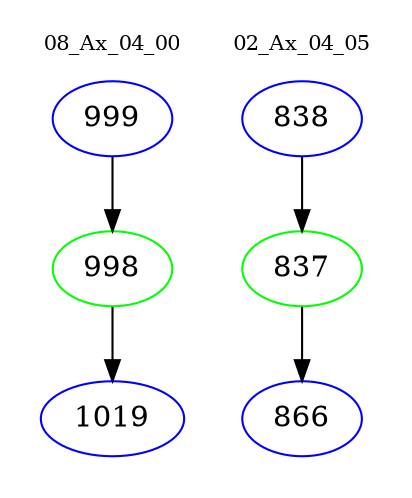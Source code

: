 digraph{
subgraph cluster_0 {
color = white
label = "08_Ax_04_00";
fontsize=10;
T0_999 [label="999", color="blue"]
T0_999 -> T0_998 [color="black"]
T0_998 [label="998", color="green"]
T0_998 -> T0_1019 [color="black"]
T0_1019 [label="1019", color="blue"]
}
subgraph cluster_1 {
color = white
label = "02_Ax_04_05";
fontsize=10;
T1_838 [label="838", color="blue"]
T1_838 -> T1_837 [color="black"]
T1_837 [label="837", color="green"]
T1_837 -> T1_866 [color="black"]
T1_866 [label="866", color="blue"]
}
}
